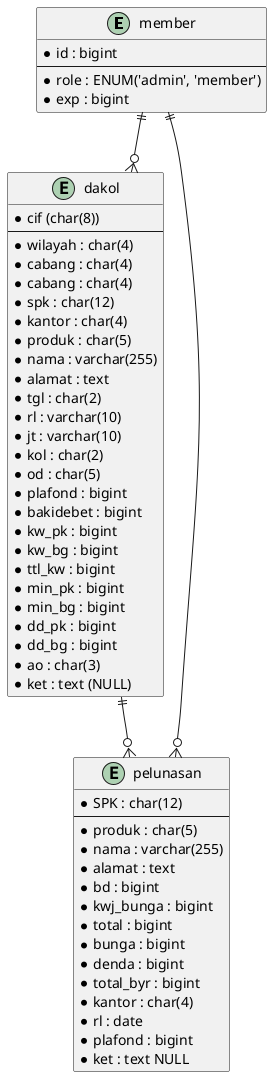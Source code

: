 @startuml
entity member {
    * id : bigint
    --
    * role : ENUM('admin', 'member')
    * exp : bigint
}
entity dakol {
    * cif (char(8))
    --
    * wilayah : char(4)
    * cabang : char(4)
    * cabang : char(4)
    * spk : char(12)
    * kantor : char(4)
    * produk : char(5)
    * nama : varchar(255)
    * alamat : text
    * tgl : char(2)
    * rl : varchar(10)
    * jt : varchar(10)
    * kol : char(2)
    * od : char(5)
    * plafond : bigint
    * bakidebet : bigint
    * kw_pk : bigint
    * kw_bg : bigint
    * ttl_kw : bigint
    * min_pk : bigint
    * min_bg : bigint
    * dd_pk : bigint
    * dd_bg : bigint
    * ao : char(3)
    *ket : text (NULL)
    }

entity pelunasan {
    * SPK : char(12)
    --
    * produk : char(5)
    * nama : varchar(255)
    * alamat : text
    * bd : bigint
    * kwj_bunga : bigint
    * total : bigint
    * bunga : bigint
    * denda : bigint
    * total_byr : bigint
    * kantor : char(4)
    * rl : date
    * plafond : bigint
    * ket : text NULL
}

member ||--o{ pelunasan
member ||--o{ dakol
dakol ||--o{ pelunasan


@enduml